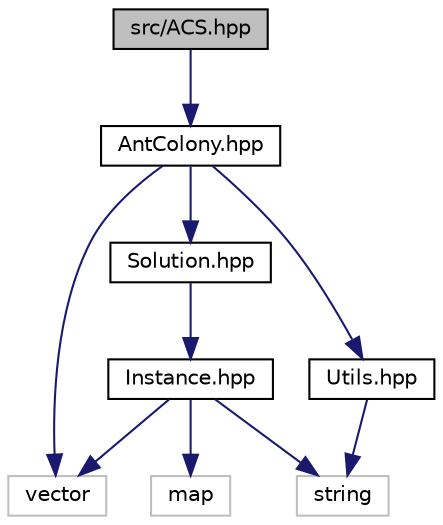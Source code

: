 digraph "src/ACS.hpp"
{
  edge [fontname="Helvetica",fontsize="10",labelfontname="Helvetica",labelfontsize="10"];
  node [fontname="Helvetica",fontsize="10",shape=record];
  Node1 [label="src/ACS.hpp",height=0.2,width=0.4,color="black", fillcolor="grey75", style="filled", fontcolor="black"];
  Node1 -> Node2 [color="midnightblue",fontsize="10",style="solid"];
  Node2 [label="AntColony.hpp",height=0.2,width=0.4,color="black", fillcolor="white", style="filled",URL="$AntColony_8hpp.html",tooltip="definition of the virtual class AntColony "];
  Node2 -> Node3 [color="midnightblue",fontsize="10",style="solid"];
  Node3 [label="Solution.hpp",height=0.2,width=0.4,color="black", fillcolor="white", style="filled",URL="$Solution_8hpp.html",tooltip="definition of a class Solution "];
  Node3 -> Node4 [color="midnightblue",fontsize="10",style="solid"];
  Node4 [label="Instance.hpp",height=0.2,width=0.4,color="black", fillcolor="white", style="filled",URL="$Instance_8hpp.html",tooltip="declaration of an Instance class "];
  Node4 -> Node5 [color="midnightblue",fontsize="10",style="solid"];
  Node5 [label="string",height=0.2,width=0.4,color="grey75", fillcolor="white", style="filled"];
  Node4 -> Node6 [color="midnightblue",fontsize="10",style="solid"];
  Node6 [label="vector",height=0.2,width=0.4,color="grey75", fillcolor="white", style="filled"];
  Node4 -> Node7 [color="midnightblue",fontsize="10",style="solid"];
  Node7 [label="map",height=0.2,width=0.4,color="grey75", fillcolor="white", style="filled"];
  Node2 -> Node8 [color="midnightblue",fontsize="10",style="solid"];
  Node8 [label="Utils.hpp",height=0.2,width=0.4,color="black", fillcolor="white", style="filled",URL="$Utils_8hpp.html",tooltip="utilities for the artificial ant framework "];
  Node8 -> Node5 [color="midnightblue",fontsize="10",style="solid"];
  Node2 -> Node6 [color="midnightblue",fontsize="10",style="solid"];
}
